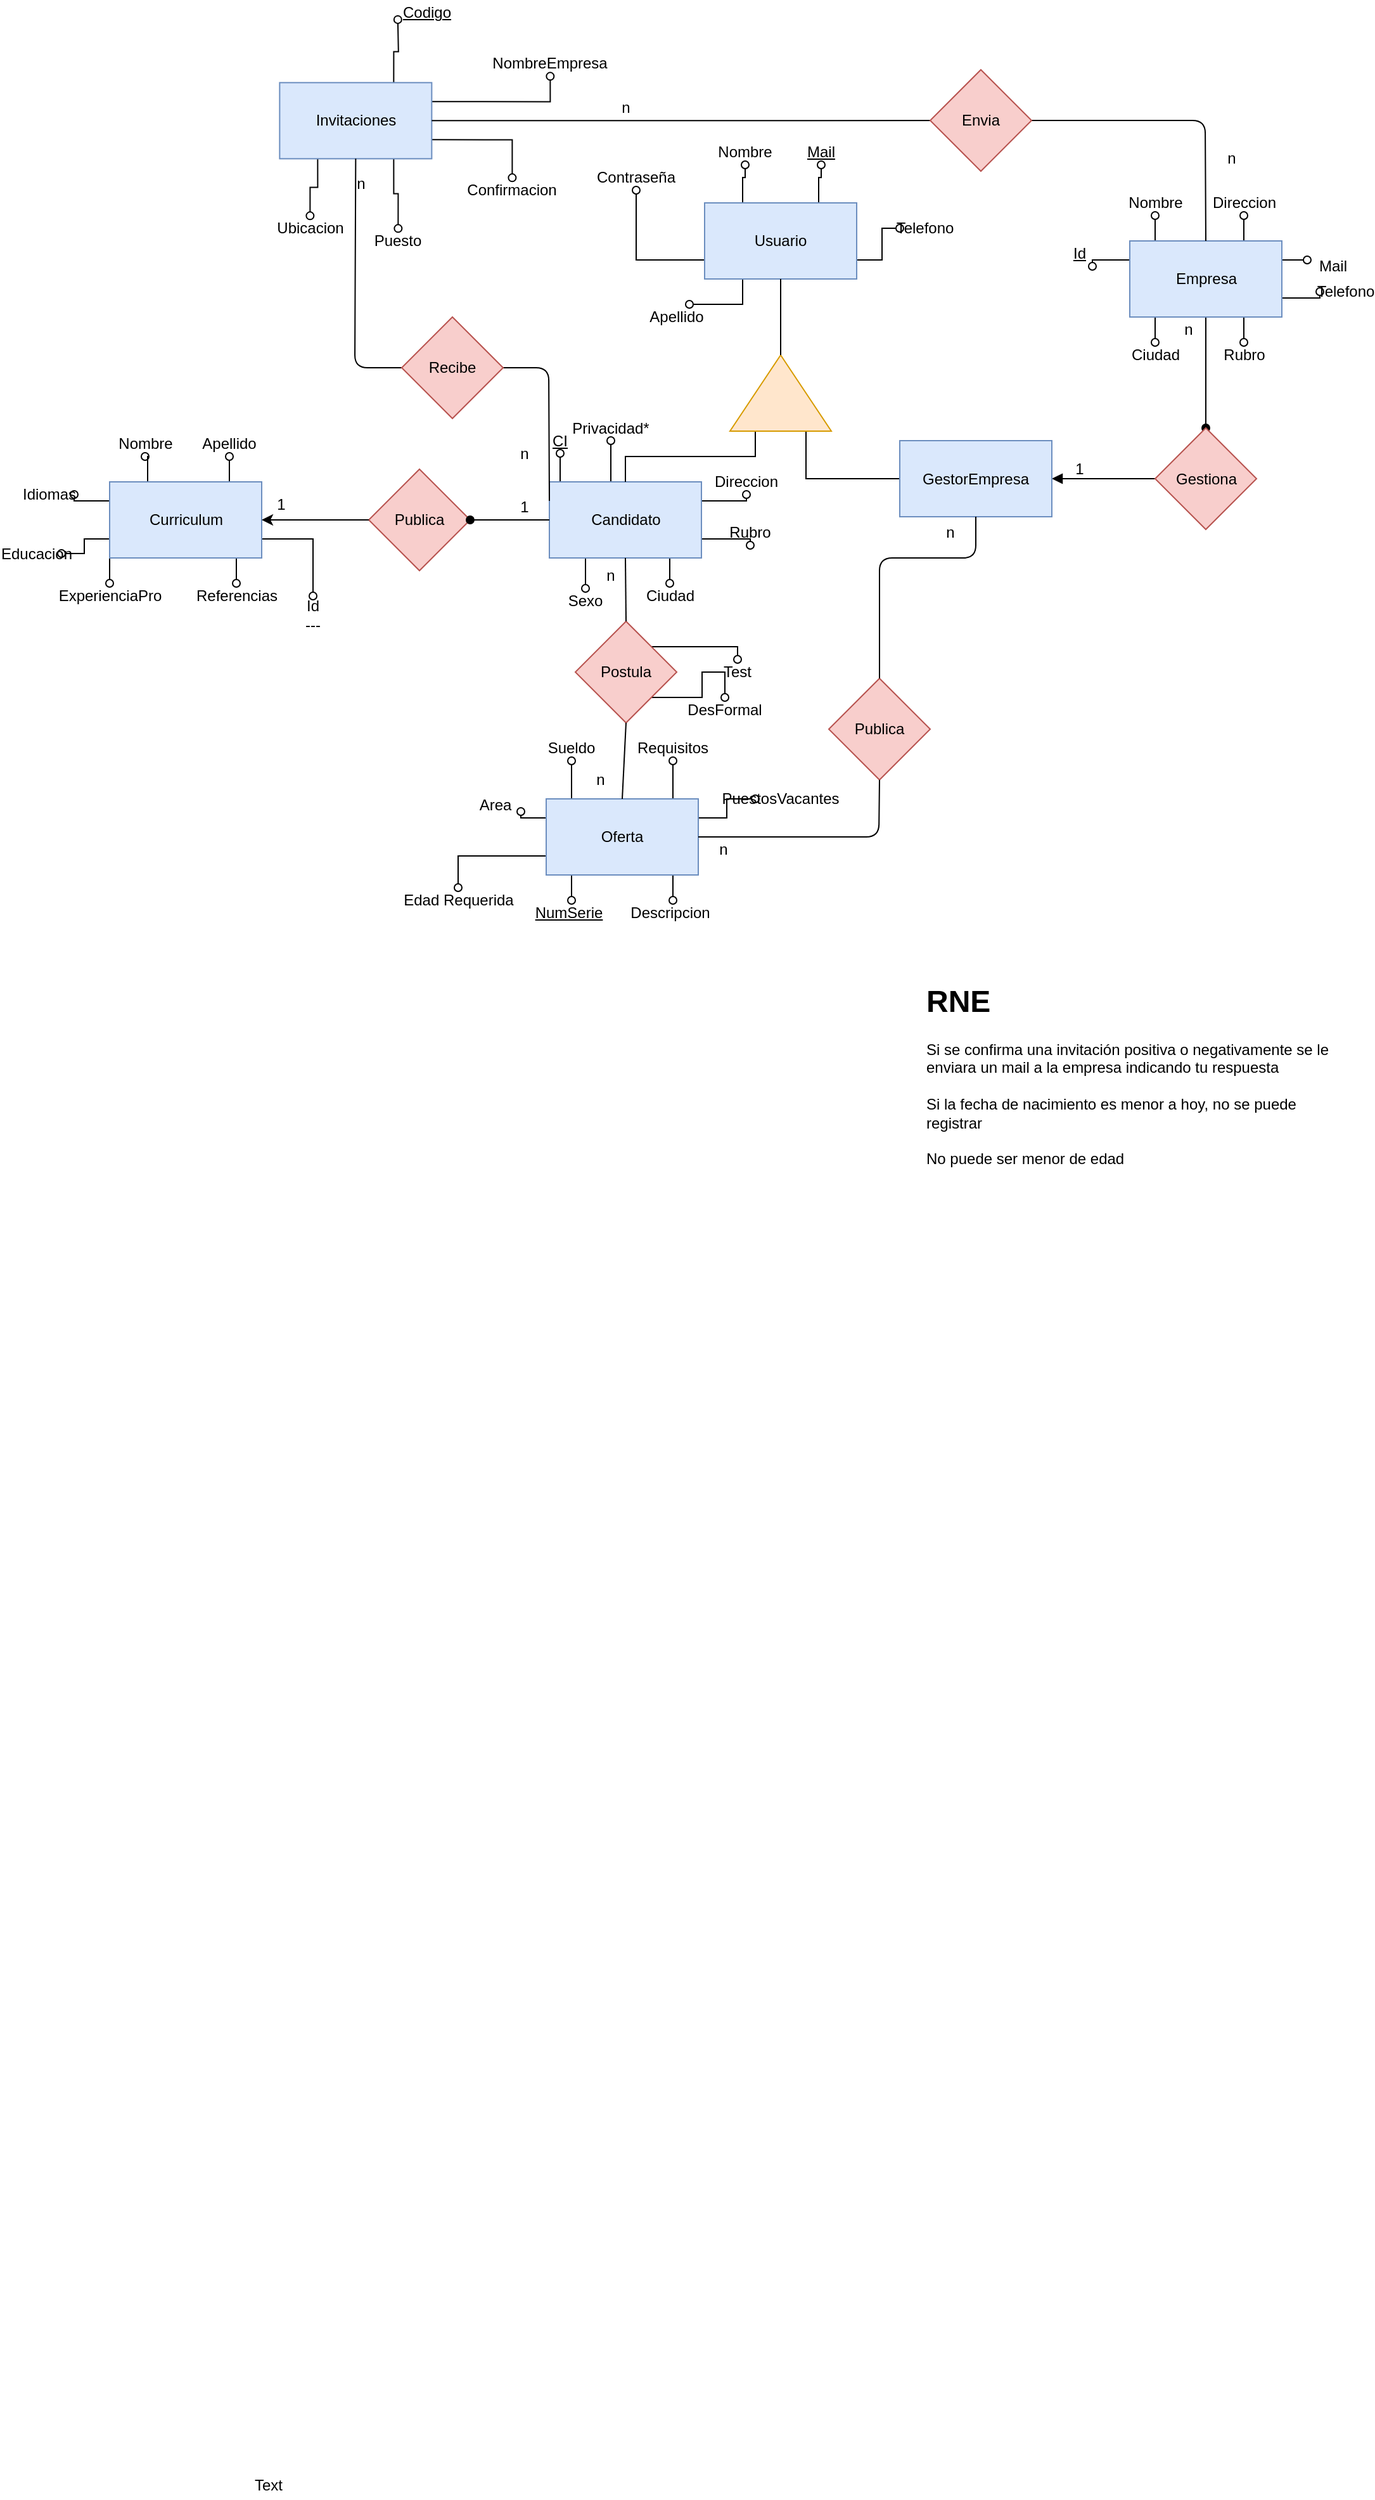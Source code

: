 <mxfile version="10.7.5" type="device"><diagram id="Y56OQkx1VqMx6TjWH4qD" name="Page-1"><mxGraphModel dx="1058" dy="484" grid="1" gridSize="10" guides="1" tooltips="1" connect="1" arrows="1" fold="1" page="1" pageScale="1" pageWidth="827" pageHeight="1169" math="0" shadow="0"><root><mxCell id="0"/><mxCell id="1" parent="0"/><mxCell id="UMLtNaCl1KltpCyfTAE6-127" style="edgeStyle=orthogonalEdgeStyle;rounded=0;orthogonalLoop=1;jettySize=auto;html=1;exitX=0.25;exitY=0;exitDx=0;exitDy=0;entryX=0.5;entryY=1;entryDx=0;entryDy=0;startArrow=none;startFill=0;endArrow=oval;endFill=0;" parent="1" source="UMLtNaCl1KltpCyfTAE6-3" target="UMLtNaCl1KltpCyfTAE6-49" edge="1"><mxGeometry relative="1" as="geometry"/></mxCell><mxCell id="UMLtNaCl1KltpCyfTAE6-128" style="edgeStyle=orthogonalEdgeStyle;rounded=0;orthogonalLoop=1;jettySize=auto;html=1;exitX=0.25;exitY=0;exitDx=0;exitDy=0;entryX=0.5;entryY=1;entryDx=0;entryDy=0;startArrow=none;startFill=0;endArrow=oval;endFill=0;" parent="1" source="UMLtNaCl1KltpCyfTAE6-3" target="UMLtNaCl1KltpCyfTAE6-63" edge="1"><mxGeometry relative="1" as="geometry"/></mxCell><mxCell id="UMLtNaCl1KltpCyfTAE6-129" style="edgeStyle=orthogonalEdgeStyle;rounded=0;orthogonalLoop=1;jettySize=auto;html=1;exitX=1;exitY=0.25;exitDx=0;exitDy=0;entryX=0.5;entryY=1;entryDx=0;entryDy=0;startArrow=none;startFill=0;endArrow=oval;endFill=0;" parent="1" source="UMLtNaCl1KltpCyfTAE6-3" target="UMLtNaCl1KltpCyfTAE6-51" edge="1"><mxGeometry relative="1" as="geometry"/></mxCell><mxCell id="UMLtNaCl1KltpCyfTAE6-130" style="edgeStyle=orthogonalEdgeStyle;rounded=0;orthogonalLoop=1;jettySize=auto;html=1;exitX=1;exitY=0.75;exitDx=0;exitDy=0;entryX=0.5;entryY=1;entryDx=0;entryDy=0;startArrow=none;startFill=0;endArrow=oval;endFill=0;" parent="1" source="UMLtNaCl1KltpCyfTAE6-3" target="UMLtNaCl1KltpCyfTAE6-53" edge="1"><mxGeometry relative="1" as="geometry"/></mxCell><mxCell id="UMLtNaCl1KltpCyfTAE6-131" style="edgeStyle=orthogonalEdgeStyle;rounded=0;orthogonalLoop=1;jettySize=auto;html=1;exitX=0.75;exitY=1;exitDx=0;exitDy=0;entryX=0.5;entryY=0;entryDx=0;entryDy=0;startArrow=none;startFill=0;endArrow=oval;endFill=0;" parent="1" source="UMLtNaCl1KltpCyfTAE6-3" target="UMLtNaCl1KltpCyfTAE6-52" edge="1"><mxGeometry relative="1" as="geometry"/></mxCell><mxCell id="UMLtNaCl1KltpCyfTAE6-132" style="edgeStyle=orthogonalEdgeStyle;rounded=0;orthogonalLoop=1;jettySize=auto;html=1;exitX=0.25;exitY=1;exitDx=0;exitDy=0;entryX=0.5;entryY=0;entryDx=0;entryDy=0;startArrow=none;startFill=0;endArrow=oval;endFill=0;" parent="1" source="UMLtNaCl1KltpCyfTAE6-3" target="UMLtNaCl1KltpCyfTAE6-60" edge="1"><mxGeometry relative="1" as="geometry"/></mxCell><mxCell id="UMLtNaCl1KltpCyfTAE6-3" value="Candidato" style="rounded=0;whiteSpace=wrap;html=1;fillColor=#dae8fc;strokeColor=#6c8ebf;" parent="1" vertex="1"><mxGeometry x="541.5" y="510" width="120" height="60" as="geometry"/></mxCell><mxCell id="UMLtNaCl1KltpCyfTAE6-4" style="edgeStyle=orthogonalEdgeStyle;rounded=0;orthogonalLoop=1;jettySize=auto;html=1;exitX=0.25;exitY=0;exitDx=0;exitDy=0;entryX=0.5;entryY=1;entryDx=0;entryDy=0;endArrow=oval;endFill=0;" parent="1" source="UMLtNaCl1KltpCyfTAE6-11" target="UMLtNaCl1KltpCyfTAE6-12" edge="1"><mxGeometry relative="1" as="geometry"/></mxCell><mxCell id="UMLtNaCl1KltpCyfTAE6-5" style="edgeStyle=orthogonalEdgeStyle;rounded=0;orthogonalLoop=1;jettySize=auto;html=1;exitX=0.75;exitY=0;exitDx=0;exitDy=0;entryX=0.5;entryY=1;entryDx=0;entryDy=0;endArrow=oval;endFill=0;" parent="1" source="UMLtNaCl1KltpCyfTAE6-11" target="UMLtNaCl1KltpCyfTAE6-14" edge="1"><mxGeometry relative="1" as="geometry"/></mxCell><mxCell id="UMLtNaCl1KltpCyfTAE6-6" style="edgeStyle=orthogonalEdgeStyle;rounded=0;orthogonalLoop=1;jettySize=auto;html=1;exitX=0;exitY=0.25;exitDx=0;exitDy=0;entryX=1;entryY=0.5;entryDx=0;entryDy=0;endArrow=oval;endFill=0;" parent="1" source="UMLtNaCl1KltpCyfTAE6-11" edge="1"><mxGeometry relative="1" as="geometry"><mxPoint x="519" y="770" as="targetPoint"/></mxGeometry></mxCell><mxCell id="UMLtNaCl1KltpCyfTAE6-7" style="edgeStyle=orthogonalEdgeStyle;rounded=0;orthogonalLoop=1;jettySize=auto;html=1;exitX=0.75;exitY=1;exitDx=0;exitDy=0;entryX=0.5;entryY=0;entryDx=0;entryDy=0;endArrow=oval;endFill=0;" parent="1" source="UMLtNaCl1KltpCyfTAE6-11" edge="1"><mxGeometry relative="1" as="geometry"><mxPoint x="639" y="840" as="targetPoint"/></mxGeometry></mxCell><mxCell id="UMLtNaCl1KltpCyfTAE6-8" style="edgeStyle=orthogonalEdgeStyle;rounded=0;orthogonalLoop=1;jettySize=auto;html=1;exitX=0.25;exitY=1;exitDx=0;exitDy=0;entryX=0.5;entryY=0;entryDx=0;entryDy=0;endArrow=oval;endFill=0;" parent="1" source="UMLtNaCl1KltpCyfTAE6-11" edge="1"><mxGeometry relative="1" as="geometry"><mxPoint x="559" y="840" as="targetPoint"/></mxGeometry></mxCell><mxCell id="UMLtNaCl1KltpCyfTAE6-9" style="edgeStyle=orthogonalEdgeStyle;rounded=0;orthogonalLoop=1;jettySize=auto;html=1;exitX=1;exitY=0.25;exitDx=0;exitDy=0;endArrow=oval;endFill=0;" parent="1" source="UMLtNaCl1KltpCyfTAE6-11" target="UMLtNaCl1KltpCyfTAE6-15" edge="1"><mxGeometry relative="1" as="geometry"/></mxCell><mxCell id="UMLtNaCl1KltpCyfTAE6-10" style="edgeStyle=orthogonalEdgeStyle;rounded=0;orthogonalLoop=1;jettySize=auto;html=1;exitX=0;exitY=0.75;exitDx=0;exitDy=0;entryX=0.5;entryY=0;entryDx=0;entryDy=0;endArrow=oval;endFill=0;" parent="1" source="UMLtNaCl1KltpCyfTAE6-11" target="UMLtNaCl1KltpCyfTAE6-27" edge="1"><mxGeometry relative="1" as="geometry"/></mxCell><mxCell id="UMLtNaCl1KltpCyfTAE6-11" value="Oferta" style="rounded=0;whiteSpace=wrap;html=1;fillColor=#dae8fc;strokeColor=#6c8ebf;" parent="1" vertex="1"><mxGeometry x="539" y="760" width="120" height="60" as="geometry"/></mxCell><mxCell id="UMLtNaCl1KltpCyfTAE6-12" value="Sueldo" style="text;html=1;strokeColor=none;fillColor=none;align=center;verticalAlign=middle;whiteSpace=wrap;rounded=0;" parent="1" vertex="1"><mxGeometry x="539" y="710" width="40" height="20" as="geometry"/></mxCell><mxCell id="UMLtNaCl1KltpCyfTAE6-13" value="Area" style="text;html=1;strokeColor=none;fillColor=none;align=center;verticalAlign=middle;whiteSpace=wrap;rounded=0;" parent="1" vertex="1"><mxGeometry x="479" y="755" width="40" height="20" as="geometry"/></mxCell><mxCell id="UMLtNaCl1KltpCyfTAE6-14" value="Requisitos" style="text;html=1;strokeColor=none;fillColor=none;align=center;verticalAlign=middle;whiteSpace=wrap;rounded=0;" parent="1" vertex="1"><mxGeometry x="619" y="710" width="40" height="20" as="geometry"/></mxCell><mxCell id="UMLtNaCl1KltpCyfTAE6-15" value="PuestosVacantes" style="text;html=1;strokeColor=none;fillColor=none;align=center;verticalAlign=middle;whiteSpace=wrap;rounded=0;" parent="1" vertex="1"><mxGeometry x="704" y="750" width="40" height="20" as="geometry"/></mxCell><mxCell id="UMLtNaCl1KltpCyfTAE6-16" value="Descripcion" style="text;html=1;strokeColor=none;fillColor=none;align=center;verticalAlign=middle;whiteSpace=wrap;rounded=0;" parent="1" vertex="1"><mxGeometry x="616.5" y="840" width="40" height="20" as="geometry"/></mxCell><mxCell id="UMLtNaCl1KltpCyfTAE6-17" value="&lt;u&gt;NumSerie&lt;/u&gt;" style="text;html=1;strokeColor=none;fillColor=none;align=center;verticalAlign=middle;whiteSpace=wrap;rounded=0;" parent="1" vertex="1"><mxGeometry x="536.5" y="840" width="40" height="20" as="geometry"/></mxCell><mxCell id="mnT_UwttnJGKqIq4HmX--42" style="edgeStyle=orthogonalEdgeStyle;rounded=0;orthogonalLoop=1;jettySize=auto;html=1;exitX=1;exitY=0;exitDx=0;exitDy=0;entryX=0.5;entryY=0;entryDx=0;entryDy=0;endArrow=oval;endFill=0;" parent="1" source="UMLtNaCl1KltpCyfTAE6-18" target="mnT_UwttnJGKqIq4HmX--41" edge="1"><mxGeometry relative="1" as="geometry"><Array as="points"><mxPoint x="690" y="640"/></Array></mxGeometry></mxCell><mxCell id="mnT_UwttnJGKqIq4HmX--44" style="edgeStyle=orthogonalEdgeStyle;rounded=0;orthogonalLoop=1;jettySize=auto;html=1;exitX=1;exitY=1;exitDx=0;exitDy=0;entryX=0.5;entryY=0;entryDx=0;entryDy=0;endArrow=oval;endFill=0;" parent="1" source="UMLtNaCl1KltpCyfTAE6-18" target="mnT_UwttnJGKqIq4HmX--43" edge="1"><mxGeometry relative="1" as="geometry"/></mxCell><mxCell id="UMLtNaCl1KltpCyfTAE6-18" value="Postula" style="rhombus;whiteSpace=wrap;html=1;fillColor=#f8cecc;strokeColor=#b85450;" parent="1" vertex="1"><mxGeometry x="562" y="620" width="80" height="80" as="geometry"/></mxCell><mxCell id="UMLtNaCl1KltpCyfTAE6-19" value="" style="endArrow=none;html=1;exitX=0.5;exitY=0;exitDx=0;exitDy=0;entryX=0.5;entryY=1;entryDx=0;entryDy=0;" parent="1" source="UMLtNaCl1KltpCyfTAE6-11" target="UMLtNaCl1KltpCyfTAE6-18" edge="1"><mxGeometry width="50" height="50" relative="1" as="geometry"><mxPoint x="574" y="770" as="sourcePoint"/><mxPoint x="599" y="700" as="targetPoint"/></mxGeometry></mxCell><mxCell id="UMLtNaCl1KltpCyfTAE6-20" value="" style="endArrow=none;html=1;exitX=0.5;exitY=0;exitDx=0;exitDy=0;entryX=0.5;entryY=1;entryDx=0;entryDy=0;" parent="1" source="UMLtNaCl1KltpCyfTAE6-18" target="UMLtNaCl1KltpCyfTAE6-3" edge="1"><mxGeometry width="50" height="50" relative="1" as="geometry"><mxPoint x="651.5" y="560" as="sourcePoint"/><mxPoint x="701.5" y="510" as="targetPoint"/></mxGeometry></mxCell><mxCell id="UMLtNaCl1KltpCyfTAE6-21" value="n" style="text;html=1;strokeColor=none;fillColor=none;align=center;verticalAlign=middle;whiteSpace=wrap;rounded=0;" parent="1" vertex="1"><mxGeometry x="561.5" y="735" width="40" height="20" as="geometry"/></mxCell><mxCell id="UMLtNaCl1KltpCyfTAE6-22" value="Publica" style="rhombus;whiteSpace=wrap;html=1;fillColor=#f8cecc;strokeColor=#b85450;" parent="1" vertex="1"><mxGeometry x="762" y="665" width="80" height="80" as="geometry"/></mxCell><mxCell id="UMLtNaCl1KltpCyfTAE6-23" value="" style="endArrow=none;html=1;exitX=1;exitY=0.5;exitDx=0;exitDy=0;entryX=0.5;entryY=1;entryDx=0;entryDy=0;" parent="1" source="UMLtNaCl1KltpCyfTAE6-11" target="UMLtNaCl1KltpCyfTAE6-22" edge="1"><mxGeometry width="50" height="50" relative="1" as="geometry"><mxPoint x="771.5" y="780" as="sourcePoint"/><mxPoint x="821.5" y="730" as="targetPoint"/><Array as="points"><mxPoint x="801.5" y="790"/></Array></mxGeometry></mxCell><mxCell id="UMLtNaCl1KltpCyfTAE6-24" value="n" style="text;html=1;strokeColor=none;fillColor=none;align=center;verticalAlign=middle;whiteSpace=wrap;rounded=0;" parent="1" vertex="1"><mxGeometry x="659" y="790" width="40" height="20" as="geometry"/></mxCell><mxCell id="UMLtNaCl1KltpCyfTAE6-27" value="Edad Requerida" style="text;html=1;strokeColor=none;fillColor=none;align=center;verticalAlign=middle;whiteSpace=wrap;rounded=0;" parent="1" vertex="1"><mxGeometry x="419.5" y="830" width="100" height="20" as="geometry"/></mxCell><mxCell id="UMLtNaCl1KltpCyfTAE6-28" style="edgeStyle=orthogonalEdgeStyle;rounded=0;orthogonalLoop=1;jettySize=auto;html=1;exitX=0.25;exitY=0;exitDx=0;exitDy=0;endArrow=oval;endFill=0;" parent="1" source="UMLtNaCl1KltpCyfTAE6-32" target="UMLtNaCl1KltpCyfTAE6-33" edge="1"><mxGeometry relative="1" as="geometry"/></mxCell><mxCell id="UMLtNaCl1KltpCyfTAE6-29" style="edgeStyle=orthogonalEdgeStyle;rounded=0;orthogonalLoop=1;jettySize=auto;html=1;exitX=0.75;exitY=0;exitDx=0;exitDy=0;entryX=0.5;entryY=1;entryDx=0;entryDy=0;endArrow=oval;endFill=0;" parent="1" source="UMLtNaCl1KltpCyfTAE6-32" target="UMLtNaCl1KltpCyfTAE6-34" edge="1"><mxGeometry relative="1" as="geometry"/></mxCell><mxCell id="UMLtNaCl1KltpCyfTAE6-30" style="edgeStyle=orthogonalEdgeStyle;rounded=0;orthogonalLoop=1;jettySize=auto;html=1;exitX=0.25;exitY=1;exitDx=0;exitDy=0;entryX=0.5;entryY=0;entryDx=0;entryDy=0;endArrow=oval;endFill=0;" parent="1" source="UMLtNaCl1KltpCyfTAE6-32" target="UMLtNaCl1KltpCyfTAE6-35" edge="1"><mxGeometry relative="1" as="geometry"/></mxCell><mxCell id="UMLtNaCl1KltpCyfTAE6-31" style="edgeStyle=orthogonalEdgeStyle;rounded=0;orthogonalLoop=1;jettySize=auto;html=1;exitX=0.75;exitY=1;exitDx=0;exitDy=0;entryX=0.5;entryY=0;entryDx=0;entryDy=0;endArrow=oval;endFill=0;" parent="1" source="UMLtNaCl1KltpCyfTAE6-32" target="UMLtNaCl1KltpCyfTAE6-36" edge="1"><mxGeometry relative="1" as="geometry"/></mxCell><mxCell id="UMLtNaCl1KltpCyfTAE6-117" style="edgeStyle=orthogonalEdgeStyle;rounded=0;orthogonalLoop=1;jettySize=auto;html=1;exitX=0;exitY=0.25;exitDx=0;exitDy=0;entryX=1;entryY=0.5;entryDx=0;entryDy=0;startArrow=none;startFill=0;endArrow=oval;endFill=0;" parent="1" source="UMLtNaCl1KltpCyfTAE6-32" target="UMLtNaCl1KltpCyfTAE6-116" edge="1"><mxGeometry relative="1" as="geometry"/></mxCell><mxCell id="UMLtNaCl1KltpCyfTAE6-119" style="edgeStyle=orthogonalEdgeStyle;rounded=0;orthogonalLoop=1;jettySize=auto;html=1;exitX=0;exitY=0.75;exitDx=0;exitDy=0;startArrow=none;startFill=0;endArrow=oval;endFill=0;" parent="1" source="UMLtNaCl1KltpCyfTAE6-32" target="UMLtNaCl1KltpCyfTAE6-118" edge="1"><mxGeometry relative="1" as="geometry"/></mxCell><mxCell id="VLV37EKkKrBirXWLmWAO-2" style="edgeStyle=orthogonalEdgeStyle;rounded=0;orthogonalLoop=1;jettySize=auto;html=1;exitX=1;exitY=0.75;exitDx=0;exitDy=0;entryX=0.5;entryY=0;entryDx=0;entryDy=0;startArrow=none;startFill=0;endArrow=oval;endFill=0;" parent="1" source="UMLtNaCl1KltpCyfTAE6-32" target="VLV37EKkKrBirXWLmWAO-1" edge="1"><mxGeometry relative="1" as="geometry"/></mxCell><mxCell id="UMLtNaCl1KltpCyfTAE6-32" value="Curriculum" style="rounded=0;whiteSpace=wrap;html=1;fillColor=#dae8fc;strokeColor=#6c8ebf;" parent="1" vertex="1"><mxGeometry x="194.5" y="510" width="120" height="60" as="geometry"/></mxCell><mxCell id="UMLtNaCl1KltpCyfTAE6-33" value="Nombre" style="text;html=1;strokeColor=none;fillColor=none;align=center;verticalAlign=middle;whiteSpace=wrap;rounded=0;" parent="1" vertex="1"><mxGeometry x="202.5" y="470" width="40" height="20" as="geometry"/></mxCell><mxCell id="UMLtNaCl1KltpCyfTAE6-34" value="Apellido" style="text;html=1;strokeColor=none;fillColor=none;align=center;verticalAlign=middle;whiteSpace=wrap;rounded=0;" parent="1" vertex="1"><mxGeometry x="269" y="470" width="40" height="20" as="geometry"/></mxCell><mxCell id="UMLtNaCl1KltpCyfTAE6-35" value="ExperienciaPro" style="text;html=1;strokeColor=none;fillColor=none;align=center;verticalAlign=middle;whiteSpace=wrap;rounded=0;" parent="1" vertex="1"><mxGeometry x="174.5" y="590" width="40" height="20" as="geometry"/></mxCell><mxCell id="UMLtNaCl1KltpCyfTAE6-36" value="Referencias" style="text;html=1;strokeColor=none;fillColor=none;align=center;verticalAlign=middle;whiteSpace=wrap;rounded=0;" parent="1" vertex="1"><mxGeometry x="274.5" y="590" width="40" height="20" as="geometry"/></mxCell><mxCell id="UMLtNaCl1KltpCyfTAE6-37" style="edgeStyle=orthogonalEdgeStyle;rounded=0;orthogonalLoop=1;jettySize=auto;html=1;exitX=0.25;exitY=0;exitDx=0;exitDy=0;endArrow=oval;endFill=0;" parent="1" source="UMLtNaCl1KltpCyfTAE6-46" target="UMLtNaCl1KltpCyfTAE6-47" edge="1"><mxGeometry relative="1" as="geometry"/></mxCell><mxCell id="UMLtNaCl1KltpCyfTAE6-38" style="edgeStyle=orthogonalEdgeStyle;rounded=0;orthogonalLoop=1;jettySize=auto;html=1;exitX=0.75;exitY=0;exitDx=0;exitDy=0;endArrow=oval;endFill=0;" parent="1" source="UMLtNaCl1KltpCyfTAE6-46" target="UMLtNaCl1KltpCyfTAE6-48" edge="1"><mxGeometry relative="1" as="geometry"/></mxCell><mxCell id="UMLtNaCl1KltpCyfTAE6-40" style="edgeStyle=orthogonalEdgeStyle;rounded=0;orthogonalLoop=1;jettySize=auto;html=1;exitX=1;exitY=0.75;exitDx=0;exitDy=0;entryX=0;entryY=0.5;entryDx=0;entryDy=0;endArrow=oval;endFill=0;" parent="1" source="UMLtNaCl1KltpCyfTAE6-46" target="UMLtNaCl1KltpCyfTAE6-50" edge="1"><mxGeometry relative="1" as="geometry"/></mxCell><mxCell id="UMLtNaCl1KltpCyfTAE6-44" style="edgeStyle=orthogonalEdgeStyle;rounded=0;orthogonalLoop=1;jettySize=auto;html=1;exitX=0;exitY=0.75;exitDx=0;exitDy=0;endArrow=oval;endFill=0;" parent="1" source="UMLtNaCl1KltpCyfTAE6-46" target="UMLtNaCl1KltpCyfTAE6-59" edge="1"><mxGeometry relative="1" as="geometry"/></mxCell><mxCell id="UMLtNaCl1KltpCyfTAE6-112" style="edgeStyle=orthogonalEdgeStyle;rounded=0;orthogonalLoop=1;jettySize=auto;html=1;exitX=0.25;exitY=1;exitDx=0;exitDy=0;entryX=0.75;entryY=0;entryDx=0;entryDy=0;startArrow=none;startFill=0;endArrow=oval;endFill=0;" parent="1" source="UMLtNaCl1KltpCyfTAE6-46" target="UMLtNaCl1KltpCyfTAE6-58" edge="1"><mxGeometry relative="1" as="geometry"/></mxCell><mxCell id="UMLtNaCl1KltpCyfTAE6-46" value="Usuario" style="rounded=0;whiteSpace=wrap;html=1;fillColor=#dae8fc;strokeColor=#6c8ebf;" parent="1" vertex="1"><mxGeometry x="664" y="290" width="120" height="60" as="geometry"/></mxCell><mxCell id="UMLtNaCl1KltpCyfTAE6-47" value="Nombre" style="text;html=1;strokeColor=none;fillColor=none;align=center;verticalAlign=middle;whiteSpace=wrap;rounded=0;" parent="1" vertex="1"><mxGeometry x="676" y="240" width="40" height="20" as="geometry"/></mxCell><mxCell id="UMLtNaCl1KltpCyfTAE6-48" value="&lt;u&gt;Mail&lt;/u&gt;" style="text;html=1;strokeColor=none;fillColor=none;align=center;verticalAlign=middle;whiteSpace=wrap;rounded=0;" parent="1" vertex="1"><mxGeometry x="736" y="240" width="40" height="20" as="geometry"/></mxCell><mxCell id="UMLtNaCl1KltpCyfTAE6-49" value="&lt;u&gt;CI&lt;/u&gt;" style="text;html=1;strokeColor=none;fillColor=none;align=center;verticalAlign=middle;whiteSpace=wrap;rounded=0;" parent="1" vertex="1"><mxGeometry x="530" y="467.5" width="40" height="20" as="geometry"/></mxCell><mxCell id="UMLtNaCl1KltpCyfTAE6-50" value="Telefono" style="text;html=1;strokeColor=none;fillColor=none;align=center;verticalAlign=middle;whiteSpace=wrap;rounded=0;" parent="1" vertex="1"><mxGeometry x="818" y="300" width="40" height="20" as="geometry"/></mxCell><mxCell id="UMLtNaCl1KltpCyfTAE6-51" value="Direccion" style="text;html=1;strokeColor=none;fillColor=none;align=center;verticalAlign=middle;whiteSpace=wrap;rounded=0;" parent="1" vertex="1"><mxGeometry x="677" y="500" width="40" height="20" as="geometry"/></mxCell><mxCell id="UMLtNaCl1KltpCyfTAE6-52" value="Ciudad" style="text;html=1;strokeColor=none;fillColor=none;align=center;verticalAlign=middle;whiteSpace=wrap;rounded=0;" parent="1" vertex="1"><mxGeometry x="616.5" y="590" width="40" height="20" as="geometry"/></mxCell><mxCell id="UMLtNaCl1KltpCyfTAE6-53" value="Rubro" style="text;html=1;strokeColor=none;fillColor=none;align=center;verticalAlign=middle;whiteSpace=wrap;rounded=0;" parent="1" vertex="1"><mxGeometry x="680" y="540" width="40" height="20" as="geometry"/></mxCell><mxCell id="UMLtNaCl1KltpCyfTAE6-54" style="edgeStyle=orthogonalEdgeStyle;rounded=0;orthogonalLoop=1;jettySize=auto;html=1;exitX=0;exitY=0.25;exitDx=0;exitDy=0;entryX=0.5;entryY=0;entryDx=0;entryDy=0;endArrow=none;endFill=0;" parent="1" source="UMLtNaCl1KltpCyfTAE6-56" target="UMLtNaCl1KltpCyfTAE6-3" edge="1"><mxGeometry relative="1" as="geometry"/></mxCell><mxCell id="UMLtNaCl1KltpCyfTAE6-55" style="edgeStyle=orthogonalEdgeStyle;rounded=0;orthogonalLoop=1;jettySize=auto;html=1;exitX=0;exitY=0.75;exitDx=0;exitDy=0;entryX=0;entryY=0.5;entryDx=0;entryDy=0;endArrow=none;endFill=0;" parent="1" source="UMLtNaCl1KltpCyfTAE6-56" target="UMLtNaCl1KltpCyfTAE6-61" edge="1"><mxGeometry relative="1" as="geometry"/></mxCell><mxCell id="UMLtNaCl1KltpCyfTAE6-56" value="" style="triangle;whiteSpace=wrap;html=1;direction=north;fillColor=#ffe6cc;strokeColor=#d79b00;" parent="1" vertex="1"><mxGeometry x="684" y="410" width="80" height="60" as="geometry"/></mxCell><mxCell id="UMLtNaCl1KltpCyfTAE6-57" value="" style="endArrow=none;html=1;entryX=0.5;entryY=1;entryDx=0;entryDy=0;exitX=1;exitY=0.5;exitDx=0;exitDy=0;" parent="1" source="UMLtNaCl1KltpCyfTAE6-56" target="UMLtNaCl1KltpCyfTAE6-46" edge="1"><mxGeometry width="50" height="50" relative="1" as="geometry"><mxPoint x="696" y="560" as="sourcePoint"/><mxPoint x="746" y="510" as="targetPoint"/></mxGeometry></mxCell><mxCell id="UMLtNaCl1KltpCyfTAE6-58" value="Apellido" style="text;html=1;strokeColor=none;fillColor=none;align=center;verticalAlign=middle;whiteSpace=wrap;rounded=0;" parent="1" vertex="1"><mxGeometry x="622" y="370" width="40" height="20" as="geometry"/></mxCell><mxCell id="UMLtNaCl1KltpCyfTAE6-59" value="Contraseña" style="text;html=1;strokeColor=none;fillColor=none;align=center;verticalAlign=middle;whiteSpace=wrap;rounded=0;" parent="1" vertex="1"><mxGeometry x="590" y="260" width="40" height="20" as="geometry"/></mxCell><mxCell id="UMLtNaCl1KltpCyfTAE6-60" value="Sexo" style="text;html=1;strokeColor=none;fillColor=none;align=center;verticalAlign=middle;whiteSpace=wrap;rounded=0;" parent="1" vertex="1"><mxGeometry x="550" y="594" width="40" height="20" as="geometry"/></mxCell><mxCell id="UMLtNaCl1KltpCyfTAE6-102" style="edgeStyle=orthogonalEdgeStyle;rounded=0;orthogonalLoop=1;jettySize=auto;html=1;exitX=1;exitY=0.5;exitDx=0;exitDy=0;endArrow=none;endFill=0;startArrow=block;startFill=1;" parent="1" source="UMLtNaCl1KltpCyfTAE6-61" target="UMLtNaCl1KltpCyfTAE6-101" edge="1"><mxGeometry relative="1" as="geometry"/></mxCell><mxCell id="UMLtNaCl1KltpCyfTAE6-61" value="GestorEmpresa" style="rounded=0;whiteSpace=wrap;html=1;fillColor=#dae8fc;strokeColor=#6c8ebf;" parent="1" vertex="1"><mxGeometry x="818" y="477.5" width="120" height="60" as="geometry"/></mxCell><mxCell id="UMLtNaCl1KltpCyfTAE6-62" value="" style="endArrow=none;html=1;exitX=0.5;exitY=0;exitDx=0;exitDy=0;entryX=0.5;entryY=1;entryDx=0;entryDy=0;" parent="1" source="UMLtNaCl1KltpCyfTAE6-22" target="UMLtNaCl1KltpCyfTAE6-61" edge="1"><mxGeometry width="50" height="50" relative="1" as="geometry"><mxPoint x="669" y="800" as="sourcePoint"/><mxPoint x="814" y="750" as="targetPoint"/><Array as="points"><mxPoint x="802" y="570"/><mxPoint x="878" y="570"/></Array></mxGeometry></mxCell><mxCell id="UMLtNaCl1KltpCyfTAE6-63" value="Privacidad*" style="text;html=1;strokeColor=none;fillColor=none;align=center;verticalAlign=middle;whiteSpace=wrap;rounded=0;" parent="1" vertex="1"><mxGeometry x="570" y="457.5" width="40" height="20" as="geometry"/></mxCell><mxCell id="UMLtNaCl1KltpCyfTAE6-65" style="edgeStyle=orthogonalEdgeStyle;rounded=0;orthogonalLoop=1;jettySize=auto;html=1;exitX=0.25;exitY=0;exitDx=0;exitDy=0;entryX=0.5;entryY=1;entryDx=0;entryDy=0;endArrow=oval;endFill=0;" parent="1" source="UMLtNaCl1KltpCyfTAE6-73" target="UMLtNaCl1KltpCyfTAE6-74" edge="1"><mxGeometry relative="1" as="geometry"/></mxCell><mxCell id="UMLtNaCl1KltpCyfTAE6-66" style="edgeStyle=orthogonalEdgeStyle;rounded=0;orthogonalLoop=1;jettySize=auto;html=1;exitX=0.75;exitY=0;exitDx=0;exitDy=0;entryX=0.5;entryY=1;entryDx=0;entryDy=0;endArrow=oval;endFill=0;" parent="1" source="UMLtNaCl1KltpCyfTAE6-73" target="UMLtNaCl1KltpCyfTAE6-75" edge="1"><mxGeometry relative="1" as="geometry"/></mxCell><mxCell id="UMLtNaCl1KltpCyfTAE6-67" style="edgeStyle=orthogonalEdgeStyle;rounded=0;orthogonalLoop=1;jettySize=auto;html=1;exitX=0.25;exitY=1;exitDx=0;exitDy=0;entryX=0.5;entryY=0;entryDx=0;entryDy=0;endArrow=oval;endFill=0;" parent="1" source="UMLtNaCl1KltpCyfTAE6-73" target="UMLtNaCl1KltpCyfTAE6-76" edge="1"><mxGeometry relative="1" as="geometry"/></mxCell><mxCell id="UMLtNaCl1KltpCyfTAE6-68" style="edgeStyle=orthogonalEdgeStyle;rounded=0;orthogonalLoop=1;jettySize=auto;html=1;exitX=0.75;exitY=1;exitDx=0;exitDy=0;entryX=0.5;entryY=0;entryDx=0;entryDy=0;endArrow=oval;endFill=0;" parent="1" source="UMLtNaCl1KltpCyfTAE6-73" target="UMLtNaCl1KltpCyfTAE6-77" edge="1"><mxGeometry relative="1" as="geometry"/></mxCell><mxCell id="UMLtNaCl1KltpCyfTAE6-69" style="edgeStyle=orthogonalEdgeStyle;rounded=0;orthogonalLoop=1;jettySize=auto;html=1;exitX=1;exitY=0.25;exitDx=0;exitDy=0;entryX=0;entryY=0.25;entryDx=0;entryDy=0;endArrow=oval;endFill=0;" parent="1" source="UMLtNaCl1KltpCyfTAE6-73" target="UMLtNaCl1KltpCyfTAE6-78" edge="1"><mxGeometry relative="1" as="geometry"/></mxCell><mxCell id="UMLtNaCl1KltpCyfTAE6-70" style="edgeStyle=orthogonalEdgeStyle;rounded=0;orthogonalLoop=1;jettySize=auto;html=1;exitX=1;exitY=0.75;exitDx=0;exitDy=0;entryX=0;entryY=0.5;entryDx=0;entryDy=0;endArrow=oval;endFill=0;" parent="1" source="UMLtNaCl1KltpCyfTAE6-73" target="UMLtNaCl1KltpCyfTAE6-79" edge="1"><mxGeometry relative="1" as="geometry"/></mxCell><mxCell id="UMLtNaCl1KltpCyfTAE6-71" style="edgeStyle=orthogonalEdgeStyle;rounded=0;orthogonalLoop=1;jettySize=auto;html=1;exitX=0;exitY=0.25;exitDx=0;exitDy=0;entryX=0.75;entryY=1;entryDx=0;entryDy=0;endArrow=oval;endFill=0;" parent="1" source="UMLtNaCl1KltpCyfTAE6-73" target="UMLtNaCl1KltpCyfTAE6-80" edge="1"><mxGeometry relative="1" as="geometry"/></mxCell><mxCell id="UMLtNaCl1KltpCyfTAE6-103" style="edgeStyle=orthogonalEdgeStyle;rounded=0;orthogonalLoop=1;jettySize=auto;html=1;exitX=0.5;exitY=1;exitDx=0;exitDy=0;entryX=0.5;entryY=0;entryDx=0;entryDy=0;endArrow=oval;endFill=1;startArrow=none;startFill=0;" parent="1" source="UMLtNaCl1KltpCyfTAE6-73" target="UMLtNaCl1KltpCyfTAE6-101" edge="1"><mxGeometry relative="1" as="geometry"/></mxCell><mxCell id="UMLtNaCl1KltpCyfTAE6-73" value="Empresa" style="rounded=0;whiteSpace=wrap;html=1;fillColor=#dae8fc;strokeColor=#6c8ebf;" parent="1" vertex="1"><mxGeometry x="999.5" y="320" width="120" height="60" as="geometry"/></mxCell><mxCell id="UMLtNaCl1KltpCyfTAE6-74" value="Nombre" style="text;html=1;strokeColor=none;fillColor=none;align=center;verticalAlign=middle;whiteSpace=wrap;rounded=0;" parent="1" vertex="1"><mxGeometry x="999.5" y="280" width="40" height="20" as="geometry"/></mxCell><mxCell id="UMLtNaCl1KltpCyfTAE6-75" value="Direccion" style="text;html=1;strokeColor=none;fillColor=none;align=center;verticalAlign=middle;whiteSpace=wrap;rounded=0;" parent="1" vertex="1"><mxGeometry x="1069.5" y="280" width="40" height="20" as="geometry"/></mxCell><mxCell id="UMLtNaCl1KltpCyfTAE6-76" value="Ciudad" style="text;html=1;strokeColor=none;fillColor=none;align=center;verticalAlign=middle;whiteSpace=wrap;rounded=0;" parent="1" vertex="1"><mxGeometry x="999.5" y="400" width="40" height="20" as="geometry"/></mxCell><mxCell id="UMLtNaCl1KltpCyfTAE6-77" value="Rubro" style="text;html=1;strokeColor=none;fillColor=none;align=center;verticalAlign=middle;whiteSpace=wrap;rounded=0;" parent="1" vertex="1"><mxGeometry x="1069.5" y="400" width="40" height="20" as="geometry"/></mxCell><mxCell id="UMLtNaCl1KltpCyfTAE6-78" value="Mail" style="text;html=1;strokeColor=none;fillColor=none;align=center;verticalAlign=middle;whiteSpace=wrap;rounded=0;" parent="1" vertex="1"><mxGeometry x="1139.5" y="330" width="40" height="20" as="geometry"/></mxCell><mxCell id="UMLtNaCl1KltpCyfTAE6-79" value="Telefono" style="text;html=1;strokeColor=none;fillColor=none;align=center;verticalAlign=middle;whiteSpace=wrap;rounded=0;" parent="1" vertex="1"><mxGeometry x="1149.5" y="350" width="40" height="20" as="geometry"/></mxCell><mxCell id="UMLtNaCl1KltpCyfTAE6-80" value="&lt;u&gt;Id&lt;/u&gt;" style="text;html=1;strokeColor=none;fillColor=none;align=center;verticalAlign=middle;whiteSpace=wrap;rounded=0;" parent="1" vertex="1"><mxGeometry x="940" y="320" width="40" height="20" as="geometry"/></mxCell><mxCell id="UMLtNaCl1KltpCyfTAE6-101" value="Gestiona" style="rhombus;whiteSpace=wrap;html=1;fillColor=#f8cecc;strokeColor=#b85450;" parent="1" vertex="1"><mxGeometry x="1019.5" y="467.5" width="80" height="80" as="geometry"/></mxCell><mxCell id="UMLtNaCl1KltpCyfTAE6-104" value="1" style="text;html=1;strokeColor=none;fillColor=none;align=center;verticalAlign=middle;whiteSpace=wrap;rounded=0;" parent="1" vertex="1"><mxGeometry x="940" y="490" width="40" height="20" as="geometry"/></mxCell><mxCell id="UMLtNaCl1KltpCyfTAE6-105" value="n" style="text;html=1;strokeColor=none;fillColor=none;align=center;verticalAlign=middle;whiteSpace=wrap;rounded=0;" parent="1" vertex="1"><mxGeometry x="1026" y="380" width="40" height="20" as="geometry"/></mxCell><mxCell id="UMLtNaCl1KltpCyfTAE6-106" value="n" style="text;html=1;strokeColor=none;fillColor=none;align=center;verticalAlign=middle;whiteSpace=wrap;rounded=0;" parent="1" vertex="1"><mxGeometry x="838" y="540" width="40" height="20" as="geometry"/></mxCell><mxCell id="UMLtNaCl1KltpCyfTAE6-107" value="n" style="text;html=1;strokeColor=none;fillColor=none;align=center;verticalAlign=middle;whiteSpace=wrap;rounded=0;" parent="1" vertex="1"><mxGeometry x="570" y="574" width="40" height="20" as="geometry"/></mxCell><mxCell id="UMLtNaCl1KltpCyfTAE6-114" value="Text" style="text;html=1;strokeColor=none;fillColor=none;align=center;verticalAlign=middle;whiteSpace=wrap;rounded=0;" parent="1" vertex="1"><mxGeometry x="300" y="2080" width="40" height="20" as="geometry"/></mxCell><mxCell id="UMLtNaCl1KltpCyfTAE6-116" value="Idiomas" style="text;html=1;strokeColor=none;fillColor=none;align=center;verticalAlign=middle;whiteSpace=wrap;rounded=0;" parent="1" vertex="1"><mxGeometry x="126.5" y="510" width="40" height="20" as="geometry"/></mxCell><mxCell id="UMLtNaCl1KltpCyfTAE6-118" value="Educacion" style="text;html=1;strokeColor=none;fillColor=none;align=center;verticalAlign=middle;whiteSpace=wrap;rounded=0;" parent="1" vertex="1"><mxGeometry x="116.5" y="556.5" width="40" height="20" as="geometry"/></mxCell><mxCell id="UMLtNaCl1KltpCyfTAE6-121" value="Publica" style="rhombus;whiteSpace=wrap;html=1;fillColor=#f8cecc;strokeColor=#b85450;" parent="1" vertex="1"><mxGeometry x="399" y="500" width="80" height="80" as="geometry"/></mxCell><mxCell id="UMLtNaCl1KltpCyfTAE6-122" value="" style="endArrow=classic;html=1;entryX=1;entryY=0.5;entryDx=0;entryDy=0;exitX=0;exitY=0.5;exitDx=0;exitDy=0;" parent="1" source="UMLtNaCl1KltpCyfTAE6-121" target="UMLtNaCl1KltpCyfTAE6-32" edge="1"><mxGeometry width="50" height="50" relative="1" as="geometry"><mxPoint x="350" y="730" as="sourcePoint"/><mxPoint x="400" y="680" as="targetPoint"/></mxGeometry></mxCell><mxCell id="UMLtNaCl1KltpCyfTAE6-123" value="" style="endArrow=oval;html=1;endFill=1;entryX=1;entryY=0.5;entryDx=0;entryDy=0;exitX=0;exitY=0.5;exitDx=0;exitDy=0;" parent="1" source="UMLtNaCl1KltpCyfTAE6-3" target="UMLtNaCl1KltpCyfTAE6-121" edge="1"><mxGeometry width="50" height="50" relative="1" as="geometry"><mxPoint x="470" y="720" as="sourcePoint"/><mxPoint x="520" y="670" as="targetPoint"/></mxGeometry></mxCell><mxCell id="UMLtNaCl1KltpCyfTAE6-124" value="1" style="text;html=1;strokeColor=none;fillColor=none;align=center;verticalAlign=middle;whiteSpace=wrap;rounded=0;" parent="1" vertex="1"><mxGeometry x="310" y="517.5" width="40" height="20" as="geometry"/></mxCell><mxCell id="UMLtNaCl1KltpCyfTAE6-126" value="1" style="text;html=1;strokeColor=none;fillColor=none;align=center;verticalAlign=middle;whiteSpace=wrap;rounded=0;" parent="1" vertex="1"><mxGeometry x="501.5" y="520" width="40" height="20" as="geometry"/></mxCell><mxCell id="VLV37EKkKrBirXWLmWAO-1" value="Id&lt;br&gt;---" style="text;html=1;strokeColor=none;fillColor=none;align=center;verticalAlign=middle;whiteSpace=wrap;rounded=0;" parent="1" vertex="1"><mxGeometry x="340" y="600" width="30" height="30" as="geometry"/></mxCell><mxCell id="mnT_UwttnJGKqIq4HmX--8" style="edgeStyle=orthogonalEdgeStyle;rounded=0;orthogonalLoop=1;jettySize=auto;html=1;exitX=1;exitY=0.75;exitDx=0;exitDy=0;endArrow=oval;endFill=0;" parent="1" source="mnT_UwttnJGKqIq4HmX--6" target="mnT_UwttnJGKqIq4HmX--7" edge="1"><mxGeometry relative="1" as="geometry"/></mxCell><mxCell id="mnT_UwttnJGKqIq4HmX--15" style="edgeStyle=orthogonalEdgeStyle;rounded=0;orthogonalLoop=1;jettySize=auto;html=1;exitX=1;exitY=0.25;exitDx=0;exitDy=0;entryX=0.5;entryY=1;entryDx=0;entryDy=0;endArrow=oval;endFill=0;" parent="1" source="mnT_UwttnJGKqIq4HmX--6" target="mnT_UwttnJGKqIq4HmX--11" edge="1"><mxGeometry relative="1" as="geometry"/></mxCell><mxCell id="mnT_UwttnJGKqIq4HmX--17" style="edgeStyle=orthogonalEdgeStyle;rounded=0;orthogonalLoop=1;jettySize=auto;html=1;exitX=0.75;exitY=1;exitDx=0;exitDy=0;entryX=0.5;entryY=0;entryDx=0;entryDy=0;endArrow=oval;endFill=0;" parent="1" source="mnT_UwttnJGKqIq4HmX--6" target="mnT_UwttnJGKqIq4HmX--16" edge="1"><mxGeometry relative="1" as="geometry"/></mxCell><mxCell id="mnT_UwttnJGKqIq4HmX--19" style="edgeStyle=orthogonalEdgeStyle;rounded=0;orthogonalLoop=1;jettySize=auto;html=1;exitX=0.25;exitY=1;exitDx=0;exitDy=0;entryX=0.5;entryY=0;entryDx=0;entryDy=0;endArrow=oval;endFill=0;" parent="1" source="mnT_UwttnJGKqIq4HmX--6" target="mnT_UwttnJGKqIq4HmX--18" edge="1"><mxGeometry relative="1" as="geometry"/></mxCell><mxCell id="mnT_UwttnJGKqIq4HmX--25" style="edgeStyle=orthogonalEdgeStyle;rounded=0;orthogonalLoop=1;jettySize=auto;html=1;exitX=0.75;exitY=0;exitDx=0;exitDy=0;entryX=0.5;entryY=1;entryDx=0;entryDy=0;endArrow=oval;endFill=0;" parent="1" source="mnT_UwttnJGKqIq4HmX--6" edge="1"><mxGeometry relative="1" as="geometry"><mxPoint x="421.912" y="145.441" as="targetPoint"/></mxGeometry></mxCell><mxCell id="mnT_UwttnJGKqIq4HmX--6" value="Invitaciones" style="rounded=0;whiteSpace=wrap;html=1;fillColor=#dae8fc;strokeColor=#6c8ebf;" parent="1" vertex="1"><mxGeometry x="328.676" y="195.176" width="120" height="60" as="geometry"/></mxCell><mxCell id="mnT_UwttnJGKqIq4HmX--7" value="Confirmacion" style="text;html=1;strokeColor=none;fillColor=none;align=center;verticalAlign=middle;whiteSpace=wrap;rounded=0;" parent="1" vertex="1"><mxGeometry x="492.176" y="270.176" width="40" height="20" as="geometry"/></mxCell><mxCell id="mnT_UwttnJGKqIq4HmX--11" value="NombreEmpresa" style="text;html=1;strokeColor=none;fillColor=none;align=center;verticalAlign=middle;whiteSpace=wrap;rounded=0;" parent="1" vertex="1"><mxGeometry x="522.176" y="170.176" width="40" height="20" as="geometry"/></mxCell><mxCell id="mnT_UwttnJGKqIq4HmX--16" value="Puesto" style="text;html=1;strokeColor=none;fillColor=none;align=center;verticalAlign=middle;whiteSpace=wrap;rounded=0;" parent="1" vertex="1"><mxGeometry x="402.176" y="310.176" width="40" height="20" as="geometry"/></mxCell><mxCell id="mnT_UwttnJGKqIq4HmX--18" value="Ubicacion" style="text;html=1;strokeColor=none;fillColor=none;align=center;verticalAlign=middle;whiteSpace=wrap;rounded=0;" parent="1" vertex="1"><mxGeometry x="332.676" y="300.176" width="40" height="20" as="geometry"/></mxCell><mxCell id="mnT_UwttnJGKqIq4HmX--23" value="&lt;h1&gt;RNE&lt;/h1&gt;&lt;div&gt;Si se confirma una invitación positiva o negativamente se le enviara un mail a la empresa indicando tu respuesta&lt;/div&gt;&lt;div&gt;&lt;br&gt;&lt;/div&gt;&lt;div&gt;Si la fecha de nacimiento es menor a hoy, no se puede registrar&lt;/div&gt;&lt;div&gt;&lt;br&gt;&lt;/div&gt;&lt;div&gt;No puede ser menor de edad&lt;/div&gt;&lt;div&gt;&lt;br&gt;&lt;/div&gt;&lt;div&gt;&lt;br&gt;&lt;/div&gt;" style="text;html=1;strokeColor=none;fillColor=none;spacing=5;spacingTop=-20;whiteSpace=wrap;overflow=hidden;rounded=0;" parent="1" vertex="1"><mxGeometry x="834" y="900" width="332" height="240" as="geometry"/></mxCell><mxCell id="mnT_UwttnJGKqIq4HmX--24" value="&lt;u&gt;Codigo&lt;/u&gt;" style="text;html=1;strokeColor=none;fillColor=none;align=center;verticalAlign=middle;whiteSpace=wrap;rounded=0;" parent="1" vertex="1"><mxGeometry x="425.265" y="130.176" width="40" height="20" as="geometry"/></mxCell><mxCell id="mnT_UwttnJGKqIq4HmX--31" value="" style="endArrow=none;html=1;exitX=1;exitY=0.25;exitDx=0;exitDy=0;entryX=0.5;entryY=1;entryDx=0;entryDy=0;" parent="1" source="UMLtNaCl1KltpCyfTAE6-126" target="mnT_UwttnJGKqIq4HmX--6" edge="1"><mxGeometry width="50" height="50" relative="1" as="geometry"><mxPoint x="340" y="450" as="sourcePoint"/><mxPoint x="390" y="400" as="targetPoint"/><Array as="points"><mxPoint x="541" y="420"/><mxPoint x="388" y="420"/></Array></mxGeometry></mxCell><mxCell id="mnT_UwttnJGKqIq4HmX--33" value="" style="endArrow=none;html=1;exitX=1;exitY=0.5;exitDx=0;exitDy=0;entryX=0.5;entryY=0;entryDx=0;entryDy=0;" parent="1" source="mnT_UwttnJGKqIq4HmX--6" target="UMLtNaCl1KltpCyfTAE6-73" edge="1"><mxGeometry width="50" height="50" relative="1" as="geometry"><mxPoint x="840" y="170" as="sourcePoint"/><mxPoint x="890" y="120" as="targetPoint"/><Array as="points"><mxPoint x="1059" y="225"/></Array></mxGeometry></mxCell><mxCell id="mnT_UwttnJGKqIq4HmX--34" value="Envia" style="rhombus;whiteSpace=wrap;html=1;fillColor=#f8cecc;strokeColor=#b85450;" parent="1" vertex="1"><mxGeometry x="842" y="185" width="80" height="80" as="geometry"/></mxCell><mxCell id="mnT_UwttnJGKqIq4HmX--35" value="Recibe" style="rhombus;whiteSpace=wrap;html=1;fillColor=#f8cecc;strokeColor=#b85450;" parent="1" vertex="1"><mxGeometry x="425" y="380" width="80" height="80" as="geometry"/></mxCell><mxCell id="mnT_UwttnJGKqIq4HmX--36" value="n" style="text;html=1;strokeColor=none;fillColor=none;align=center;verticalAlign=middle;whiteSpace=wrap;rounded=0;" parent="1" vertex="1"><mxGeometry x="582" y="205" width="40" height="20" as="geometry"/></mxCell><mxCell id="mnT_UwttnJGKqIq4HmX--38" value="n" style="text;html=1;strokeColor=none;fillColor=none;align=center;verticalAlign=middle;whiteSpace=wrap;rounded=0;" parent="1" vertex="1"><mxGeometry x="1059.5" y="245" width="40" height="20" as="geometry"/></mxCell><mxCell id="mnT_UwttnJGKqIq4HmX--39" value="n" style="text;html=1;strokeColor=none;fillColor=none;align=center;verticalAlign=middle;whiteSpace=wrap;rounded=0;" parent="1" vertex="1"><mxGeometry x="373" y="265" width="40" height="20" as="geometry"/></mxCell><mxCell id="mnT_UwttnJGKqIq4HmX--40" value="n" style="text;html=1;strokeColor=none;fillColor=none;align=center;verticalAlign=middle;whiteSpace=wrap;rounded=0;" parent="1" vertex="1"><mxGeometry x="502" y="477.5" width="40" height="20" as="geometry"/></mxCell><mxCell id="mnT_UwttnJGKqIq4HmX--41" value="Test" style="text;html=1;strokeColor=none;fillColor=none;align=center;verticalAlign=middle;whiteSpace=wrap;rounded=0;" parent="1" vertex="1"><mxGeometry x="670" y="650" width="40" height="20" as="geometry"/></mxCell><mxCell id="mnT_UwttnJGKqIq4HmX--43" value="DesFormal" style="text;html=1;strokeColor=none;fillColor=none;align=center;verticalAlign=middle;whiteSpace=wrap;rounded=0;" parent="1" vertex="1"><mxGeometry x="660" y="680" width="40" height="20" as="geometry"/></mxCell></root></mxGraphModel></diagram><diagram id="Av3YuM5i9pzi0n8HmV0f" name="Page-2"><mxGraphModel dx="644" dy="484" grid="1" gridSize="10" guides="1" tooltips="1" connect="1" arrows="1" fold="1" page="1" pageScale="1" pageWidth="827" pageHeight="1169" math="0" shadow="0"><root><mxCell id="pCbUO5lBOSuNKH9kwXZ7-0"/><mxCell id="pCbUO5lBOSuNKH9kwXZ7-1" parent="pCbUO5lBOSuNKH9kwXZ7-0"/></root></mxGraphModel></diagram></mxfile>